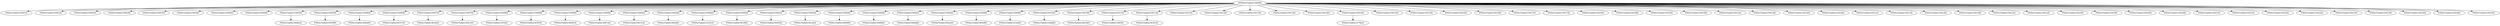 strict digraph "" {
	"DTN(0x55a6d2356008)" -> "VN(0x55a6d2356010)"	[object="Edge.DATA_STRUCTURE"];
	"DTN(0x55a6d2356008)" -> "VN(0x55a6d2356018)"	[object="Edge.DATA_STRUCTURE"];
	"DTN(0x55a6d2356008)" -> "VN(0x55a6d2356020)"	[object="Edge.DATA_STRUCTURE"];
	"DTN(0x55a6d2356008)" -> "VN(0x55a6d2356028)"	[object="Edge.DATA_STRUCTURE"];
	"DTN(0x55a6d2356008)" -> "VN(0x55a6d2356030)"	[object="Edge.DATA_STRUCTURE"];
	"DTN(0x55a6d2356008)" -> "VN(0x55a6d2356038)"	[object="Edge.DATA_STRUCTURE"];
	"DTN(0x55a6d2356008)" -> "VN(0x55a6d2356040)"	[object="Edge.DATA_STRUCTURE"];
	"DTN(0x55a6d2356008)" -> "VN(0x55a6d2356048)"	[object="Edge.DATA_STRUCTURE"];
	"DTN(0x55a6d2356008)" -> "PN(0x55a6d2356050)"	[object="Edge.DATA_STRUCTURE"];
	"DTN(0x55a6d2356008)" -> "PN(0x55a6d2356058)"	[object="Edge.DATA_STRUCTURE"];
	"DTN(0x55a6d2356008)" -> "PN(0x55a6d2356060)"	[object="Edge.DATA_STRUCTURE"];
	"DTN(0x55a6d2356008)" -> "PN(0x55a6d2356068)"	[object="Edge.DATA_STRUCTURE"];
	"DTN(0x55a6d2356008)" -> "PN(0x55a6d2356070)"	[object="Edge.DATA_STRUCTURE"];
	"DTN(0x55a6d2356008)" -> "PN(0x55a6d2356078)"	[object="Edge.DATA_STRUCTURE"];
	"DTN(0x55a6d2356008)" -> "PN(0x55a6d2356080)"	[object="Edge.DATA_STRUCTURE"];
	"DTN(0x55a6d2356008)" -> "PN(0x55a6d2356088)"	[object="Edge.DATA_STRUCTURE"];
	"DTN(0x55a6d2356008)" -> "PN(0x55a6d2356090)"	[object="Edge.DATA_STRUCTURE"];
	"DTN(0x55a6d2356008)" -> "PN(0x55a6d2356098)"	[object="Edge.DATA_STRUCTURE"];
	"DTN(0x55a6d2356008)" -> "PN(0x55a6d23560a0)"	[object="Edge.DATA_STRUCTURE"];
	"DTN(0x55a6d2356008)" -> "PN(0x55a6d23560a8)"	[object="Edge.DATA_STRUCTURE"];
	"DTN(0x55a6d2356008)" -> "PN(0x55a6d23560b0)"	[object="Edge.DATA_STRUCTURE"];
	"DTN(0x55a6d2356008)" -> "PN(0x55a6d23560b8)"	[object="Edge.DATA_STRUCTURE"];
	"DTN(0x55a6d2356008)" -> "PN(0x55a6d23560c0)"	[object="Edge.DATA_STRUCTURE"];
	"DTN(0x55a6d2356008)" -> "PN(0x55a6d23560c8)"	[object="Edge.DATA_STRUCTURE"];
	"DTN(0x55a6d2356008)" -> "PN(0x55a6d23560d0)"	[object="Edge.DATA_STRUCTURE"];
	"DTN(0x55a6d2356008)" -> "PN(0x55a6d23560d8)"	[object="Edge.DATA_STRUCTURE"];
	"DTN(0x55a6d2356008)" -> "PN(0x55a6d23560e0)"	[object="Edge.DATA_STRUCTURE"];
	"DTN(0x55a6d2356008)" -> "PN(0x55a6d23560e8)"	[object="Edge.DATA_STRUCTURE"];
	"DTN(0x55a6d2356008)" -> "PN(0x55a6d23560f0)"	[object="Edge.DATA_STRUCTURE"];
	"DTN(0x55a6d2356008)" -> "PN(0x55a6d23560f8)"	[object="Edge.DATA_STRUCTURE"];
	"DTN(0x55a6d2356008)" -> "PN(0x55a6d2356100)"	[object="Edge.DATA_STRUCTURE"];
	"DTN(0x55a6d2356008)" -> "PN(0x55a6d2356108)"	[object="Edge.DATA_STRUCTURE"];
	"DTN(0x55a6d2356008)" -> "PN(0x55a6d2356110)"	[object="Edge.DATA_STRUCTURE"];
	"DTN(0x55a6d2356008)" -> "PN(0x55a6d2356118)"	[object="Edge.DATA_STRUCTURE"];
	"DTN(0x55a6d2356008)" -> "VN(0x55a6d2356120)"	[object="Edge.DATA_STRUCTURE"];
	"DTN(0x55a6d2356008)" -> "VN(0x55a6d2356128)"	[object="Edge.DATA_STRUCTURE"];
	"DTN(0x55a6d2356008)" -> "VN(0x55a6d2356130)"	[object="Edge.DATA_STRUCTURE"];
	"DTN(0x55a6d2356008)" -> "VN(0x55a6d2356138)"	[object="Edge.DATA_STRUCTURE"];
	"DTN(0x55a6d2356008)" -> "VN(0x55a6d2356140)"	[object="Edge.DATA_STRUCTURE"];
	"DTN(0x55a6d2356008)" -> "PN(0x55a6d2356148)"	[object="Edge.DATA_STRUCTURE"];
	"DTN(0x55a6d2356008)" -> "PN(0x55a6d2356150)"	[object="Edge.DATA_STRUCTURE"];
	"DTN(0x55a6d2356008)" -> "PN(0x55a6d2356158)"	[object="Edge.DATA_STRUCTURE"];
	"DTN(0x55a6d2356008)" -> "VN(0x55a6d2356160)"	[object="Edge.DATA_STRUCTURE"];
	"DTN(0x55a6d2356008)" -> "PN(0x55a6d2356168)"	[object="Edge.DATA_STRUCTURE"];
	"DTN(0x55a6d2356008)" -> "VN(0x55a6d2356170)"	[object="Edge.DATA_STRUCTURE"];
	"DTN(0x55a6d2356008)" -> "VN(0x55a6d2356178)"	[object="Edge.DATA_STRUCTURE"];
	"DTN(0x55a6d2356008)" -> "VN(0x55a6d2356180)"	[object="Edge.DATA_STRUCTURE"];
	"DTN(0x55a6d2356008)" -> "VN(0x55a6d2356188)"	[object="Edge.DATA_STRUCTURE"];
	"DTN(0x55a6d2356008)" -> "VN(0x55a6d2356190)"	[object="Edge.DATA_STRUCTURE"];
	"DTN(0x55a6d2356008)" -> "VN(0x55a6d2356198)"	[object="Edge.DATA_STRUCTURE"];
	"DTN(0x55a6d2356008)" -> "VN(0x55a6d23561a0)"	[object="Edge.DATA_STRUCTURE"];
	"DTN(0x55a6d2356008)" -> "VN(0x55a6d23561a8)"	[object="Edge.DATA_STRUCTURE"];
	"DTN(0x55a6d2356008)" -> "VN(0x55a6d23561b0)"	[object="Edge.DATA_STRUCTURE"];
	"DTN(0x55a6d2356008)" -> "VN(0x55a6d23561b8)"	[object="Edge.DATA_STRUCTURE"];
	"DTN(0x55a6d2356008)" -> "VN(0x55a6d23561c0)"	[object="Edge.DATA_STRUCTURE"];
	"DTN(0x55a6d2356008)" -> "PN(0x55a6d23561c8)"	[object="Edge.DATA_STRUCTURE"];
	"DTN(0x55a6d2356008)" -> "VN(0x55a6d23561d0)"	[object="Edge.DATA_STRUCTURE"];
	"DTN(0x55a6d2356008)" -> "VN(0x55a6d23561d8)"	[object="Edge.DATA_STRUCTURE"];
	"DTN(0x55a6d2356008)" -> "VN(0x55a6d23561e0)"	[object="Edge.DATA_STRUCTURE"];
	"DTN(0x55a6d2356008)" -> "VN(0x55a6d23561e8)"	[object="Edge.DATA_STRUCTURE"];
	"DTN(0x55a6d2356008)" -> "PN(0x55a6d23561f0)"	[object="Edge.DATA_STRUCTURE"];
	"DTN(0x55a6d2356008)" -> "PN(0x55a6d23561f8)"	[object="Edge.DATA_STRUCTURE"];
	"DTN(0x55a6d2356008)" -> "VN(0x55a6d2356200)"	[object="Edge.DATA_STRUCTURE"];
	"DTN(0x55a6d2356008)" -> "VN(0x55a6d2356208)"	[object="Edge.DATA_STRUCTURE"];
	"DTN(0x55a6d2356008)" -> "VN(0x55a6d2356210)"	[object="Edge.DATA_STRUCTURE"];
	"DTN(0x55a6d2356008)" -> "VN(0x55a6d2356218)"	[object="Edge.DATA_STRUCTURE"];
	"DTN(0x55a6d2356008)" -> "VN(0x55a6d2356220)"	[object="Edge.DATA_STRUCTURE"];
	"DTN(0x55a6d2356008)" -> "VN(0x55a6d2356228)"	[object="Edge.DATA_STRUCTURE"];
	"DTN(0x55a6d2356008)" -> "VN(0x55a6d2356230)"	[object="Edge.DATA_STRUCTURE"];
	"DTN(0x55a6d2356008)" -> "VN(0x55a6d2356238)"	[object="Edge.DATA_STRUCTURE"];
	"DTN(0x55a6d2356008)" -> "VN(0x55a6d2356240)"	[object="Edge.DATA_STRUCTURE"];
	"DTN(0x55a6d2356008)" -> "VN(0x55a6d2356248)"	[object="Edge.DATA_STRUCTURE"];
	"DTN(0x55a6d2356008)" -> "VN(0x55a6d2356250)"	[object="Edge.DATA_STRUCTURE"];
	"PN(0x55a6d2356050)" -> "PN(0x55a6d2364be0)";
	"PN(0x55a6d2356058)" -> "PN(0x55a6d2365990)";
	"PN(0x55a6d2356060)" -> "PN(0x55a6d2364b60)";
	"PN(0x55a6d2356068)" -> "PN(0x55a6d2363150)";
	"PN(0x55a6d2356070)" -> "PN(0x55a6d236c9e0)";
	"PN(0x55a6d2356078)" -> "PN(0x55a6d2369c30)";
	"PN(0x55a6d2356080)" -> "PN(0x55a6d235f1b0)";
	"PN(0x55a6d2356088)" -> "PN(0x55a6d2365f50)";
	"PN(0x55a6d2356090)" -> "PN(0x55a6d23696c0)";
	"PN(0x55a6d2356098)" -> "PN(0x55a6d23687a0)";
	"PN(0x55a6d23560a0)" -> "PN(0x55a6d236c5c0)";
	"PN(0x55a6d23560a8)" -> "PN(0x55a6d2366af0)";
	"PN(0x55a6d23560b0)" -> "PN(0x55a6d235c910)";
	"PN(0x55a6d23560b8)" -> "PN(0x55a6d2361f60)";
	"PN(0x55a6d23560c0)" -> "VN(0x55a6d2364050)";
	"PN(0x55a6d23560c8)" -> "PN(0x55a6d236ceb0)";
	"PN(0x55a6d23560d0)" -> "PN(0x55a6d2369890)";
	"PN(0x55a6d23560d8)" -> "PN(0x55a6d23699b0)";
	"PN(0x55a6d23560e0)" -> "VN(0x55a6d2360bd0)";
	"PN(0x55a6d23560e8)" -> "PN(0x55a6d2369ae0)";
	"PN(0x55a6d23560f0)" -> "PN(0x55a6d2365df0)";
	"PN(0x55a6d23560f8)" -> "PN(0x55a6d235cb60)";
	"PN(0x55a6d2356100)" -> "PN(0x55a6d235bdd0)";
	"PN(0x55a6d2356108)" -> "PN(0x55a6d236b3d0)";
	"PN(0x55a6d2356110)" -> "PN(0x55a6d235fd30)";
	"PN(0x55a6d2356118)" -> "VN(0x55a6d2363410)";
	"PN(0x55a6d2356148)" -> "VN(0x55a6d23578e0)";
}
